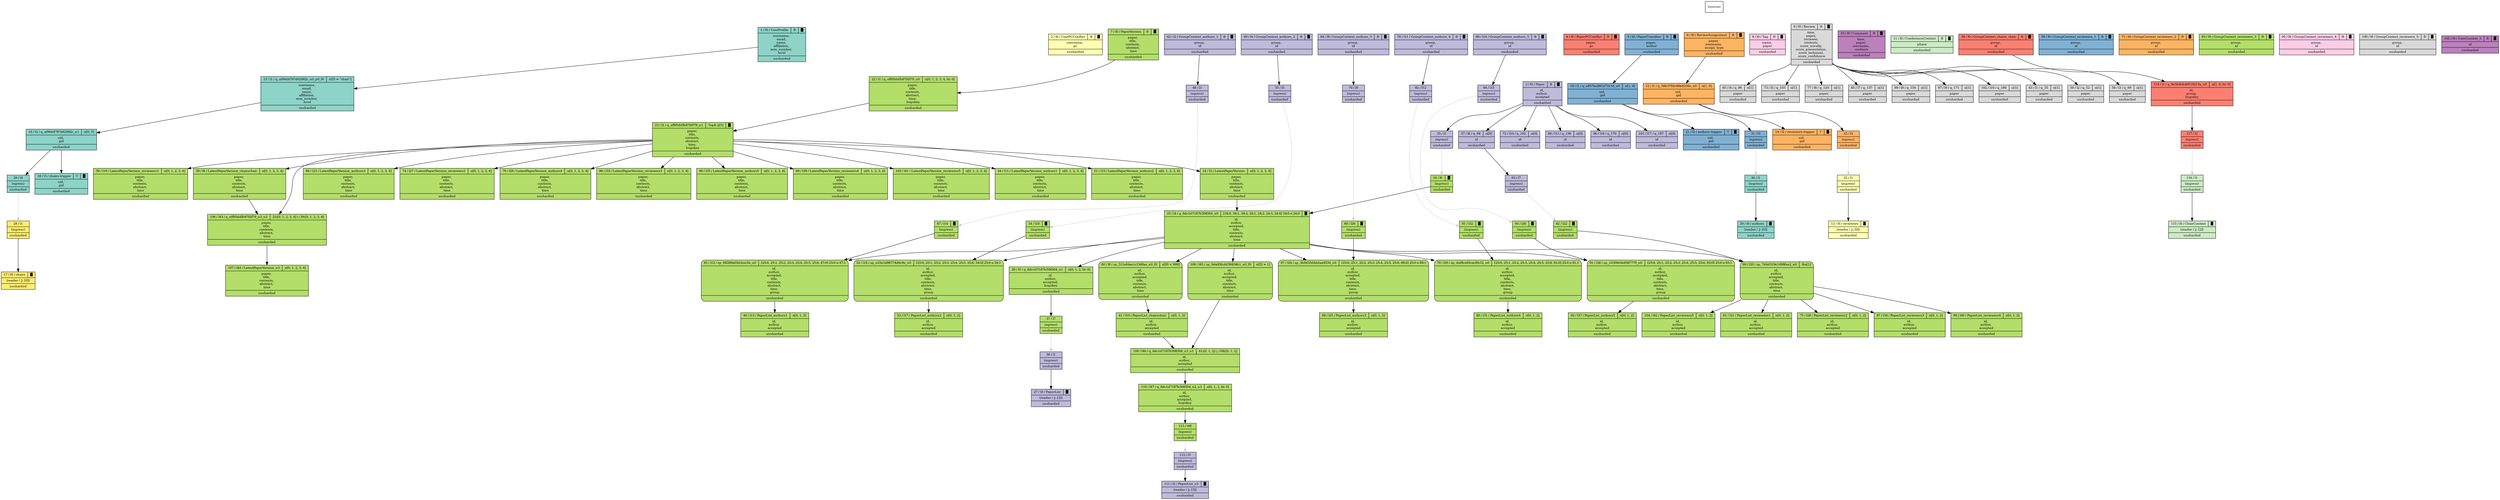digraph {{
    node [shape=record, fontsize=10]
    n0 [style="filled", fillcolor=white, label="(source)"]
    n1 [style="filled", fillcolor="/set312/1", label="{ { 1 / l0 / UserProfile | B | █ } | username, \nemail, \nname, \naffiliation, \nacm_number, \nlevel | unsharded }"]
    n2 [style="filled", fillcolor="/set312/2", label="{ { 2 / l0 / UserPCConflict | B | █ } | username, \npc | unsharded }"]
    n3 [style="filled", fillcolor="/set312/3", label="{ { 3 / l0 / Paper | B | █ } | id, \nauthor, \naccepted | unsharded }"]
    n4 [style="filled", fillcolor="/set312/4", label="{ { 4 / l0 / PaperPCConflict | B | █ } | paper, \npc | unsharded }"]
    n5 [style="filled", fillcolor="/set312/5", label="{ { 5 / l0 / PaperCoauthor | B | █ } | paper, \nauthor | unsharded }"]
    n6 [style="filled", fillcolor="/set312/6", label="{ { 6 / l0 / ReviewAssignment | B | █ } | paper, \nusername, \nassign_type | unsharded }"]
    n7 [style="filled", fillcolor="/set312/7", label="{ { 7 / l0 / PaperVersion | B | █ } | paper, \ntitle, \ncontents, \nabstract, \ntime | unsharded }"]
    n8 [style="filled", fillcolor="/set312/8", label="{ { 8 / l0 / Tag | B | █ } | name, \npaper | unsharded }"]
    n9 [style="filled", fillcolor="/set312/9", label="{ { 9 / l0 / Review | B | █ } | time, \npaper, \nreviewer, \ncontents, \nscore_novelty, \nscore_presentation, \nscore_technical, \nscore_confidence | unsharded }"]
    n10 [style="filled", fillcolor="/set312/10", label="{ { 10 / l0 / Comment | B | █ } | time, \npaper, \nusername, \ncontents | unsharded }"]
    n11 [style="filled", fillcolor="/set312/11", label="{ { 11 / l0 / ConferenceContext | B | █ } | phase | unsharded }"]
    n12 [style="filled", fillcolor="/set312/6", label="{{ 12 / l1 / q_56b3782c89b8236e_n0 | π[1, 0]  } | uid, \ngid | unsharded }"]
    n13 [style="filled", fillcolor="/set312/2", label="{ { 13 / l0 / reviewers | █ } | (reader / ⚷: [0]) | unsharded }"]
    n14 [style="filled", fillcolor="/set312/6", label="{{ 14 / l2 / reviewers-trigger | T | █ } | uid, \ngid | unsharded }"]
    n15 [style="filled", fillcolor="/set312/1", label="{{ 15 / l1 / q_af90d4797d62982c_n0_p0_f0 | σ[f5 = \"chair\"]  } | username, \nemail, \nname, \naffiliation, \nacm_number, \nlevel | unsharded }"]
    n16 [style="filled", fillcolor="/set312/1", label="{{ 16 / l2 / q_af90d4797d62982c_n1 | π[0, 5]  } | uid, \ngid | unsharded }"]
    n17 [style="filled", fillcolor="/set312/12", label="{ { 17 / l0 / chairs | █ } | (reader / ⚷: [0]) | unsharded }"]
    n18 [style="filled", fillcolor="/set312/1", label="{{ 18 / l3 / chairs-trigger | T | █ } | uid, \ngid | unsharded }"]
    n19 [style="filled", fillcolor="/set312/5", label="{{ 19 / l1 / q_e857fa28f1d73116_n0 | π[1, 0]  } | uid, \ngid | unsharded }"]
    n20 [style="filled", fillcolor="/set312/1", label="{ { 20 / l0 / authors | █ } | (reader / ⚷: [0]) | unsharded }"]
    n21 [style="filled", fillcolor="/set312/5", label="{{ 21 / l2 / authors-trigger | T | █ } | uid, \ngid | unsharded }"]
    n22 [style="filled", fillcolor="/set312/7", label="{{ 22 / l1 / q_eff95ddfb87fdf79_n0 | π[0, 1, 2, 3, 4, lit: 0]  } | paper, \ntitle, \ncontents, \nabstract, \ntime, \nbogokey | unsharded }"]
    n23 [style="filled", fillcolor="/set312/7", label="{{ 23 / l2 / q_eff95ddfb87fdf79_n1 | TopK γ[5] | █ } | paper, \ntitle, \ncontents, \nabstract, \ntime, \nbogokey | unsharded }"]
    n24 [style="filled", fillcolor="/set312/7", label="{{ 24 / l3 / LatestPaperVersion | π[0, 1, 2, 3, 4]  } | paper, \ntitle, \ncontents, \nabstract, \ntime | unsharded }"]
    n25 [style="filled", fillcolor="/set312/7", label="{{ 25 / l4 / q_6dc1d7187b508504_n0 | [34:0, 34:1, 34:2, 24:1, 24:2, 24:3, 24:4] 34:0 ⋈ 24:0 | █ } | id, \nauthor, \naccepted, \ntitle, \ncontents, \nabstract, \ntime | unsharded }"]
    n26 [style="filled", fillcolor="/set312/7", label="{{ 26 / l5 / q_6dc1d7187b508504_n1 | π[0, 1, 2, lit: 0]  } | id, \nauthor, \naccepted, \nbogokey | unsharded }"]
    n27 [style="filled", fillcolor="/set312/3", label="{ { 27 / l0 / PaperList | █ } | (reader / ⚷: [3]) | unsharded }"]
    n28 [style="filled", fillcolor="/set312/12", label="{ { 28 / l1  } | (ingress) | unsharded }"]
    n29 [style="filled", fillcolor="/set312/1", label="{ 29 / l4 | (egress) | unsharded }"]
    n30 [style="filled", fillcolor="/set312/1", label="{ { 30 / l1  } | (ingress) | unsharded }"]
    n31 [style="filled", fillcolor="/set312/5", label="{ 31 / l3 | (egress) | unsharded }"]
    n32 [style="filled", fillcolor="/set312/2", label="{ { 32 / l1  } | (ingress) | unsharded }"]
    n33 [style="filled", fillcolor="/set312/6", label="{ 33 / l3 | (egress) | unsharded }"]
    n34 [style="filled", fillcolor="/set312/7", label="{ { 34 / l6 | █ } | (ingress) | unsharded }"]
    n35 [style="filled", fillcolor="/set312/3", label="{ 35 / l1 | (egress) | unsharded }"]
    n36 [style="filled", fillcolor="/set312/3", label="{ { 36 / l1  } | (ingress) | unsharded }"]
    n37 [style="filled", fillcolor="/set312/7", label="{ 37 / l7 | (egress) | unsharded }"]
    n38 [style="filled", fillcolor="/set312/4", label="{ { 38 / l0 / GroupContext_chairs_chair | B | █ } | group, \nid | unsharded }"]
    n39 [style="filled", fillcolor="/set312/7", label="{{ 39 / l8 / LatestPaperVersion_chairschair | π[0, 1, 2, 3, 4]  } | paper, \ntitle, \ncontents, \nabstract, \ntime | unsharded }"]
    n40 [style="filled,rounded", fillcolor="/set312/7", label="{{ 40 / l9 / sp_511efdae1c13dfaa_n0_f0 | σ[f0 \< 999]  } | id, \nauthor, \naccepted, \ntitle, \ncontents, \nabstract, \ntime | unsharded }"]
    n41 [style="filled", fillcolor="/set312/7", label="{{ 41 / l10 / PaperList_chairschair | π[0, 1, 2]  } | id, \nauthor, \naccepted | unsharded }"]
    n42 [style="filled", fillcolor="/set312/3", label="{ { 42 / l2 / GroupContext_authors_1 | B | █ } | group, \nid | unsharded }"]
    n43 [style="filled", fillcolor="/set312/9", label="{{ 43 / l1 / q_35 | π[1]  } | paper | unsharded }"]
    n44 [style="filled", fillcolor="/set312/7", label="{{ 44 / l11 / LatestPaperVersion_authors1 | π[0, 1, 2, 3, 4]  } | paper, \ntitle, \ncontents, \nabstract, \ntime | unsharded }"]
    n45 [style="filled,rounded", fillcolor="/set312/7", label="{{ 45 / l12 / sp_f4f289af3dcbec5a_n0 | [25:0, 25:1, 25:2, 25:3, 25:4, 25:5, 25:6, 47:0] 25:0 ⋈ 47:1  } | id, \nauthor, \naccepted, \ntitle, \ncontents, \nabstract, \ntime, \ngroup | unsharded }"]
    n46 [style="filled", fillcolor="/set312/7", label="{{ 46 / l13 / PaperList_authors1 | π[0, 1, 2]  } | id, \nauthor, \naccepted | unsharded }"]
    n47 [style="filled", fillcolor="/set312/7", label="{ { 47 / l14 | █ } | (ingress) | unsharded }"]
    n48 [style="filled", fillcolor="/set312/3", label="{ 48 / l3 | (egress) | unsharded }"]
    n49 [style="filled", fillcolor="/set312/3", label="{ { 49 / l4 / GroupContext_authors_2 | B | █ } | group, \nid | unsharded }"]
    n50 [style="filled", fillcolor="/set312/9", label="{{ 50 / l2 / q_52 | π[1]  } | paper | unsharded }"]
    n51 [style="filled", fillcolor="/set312/7", label="{{ 51 / l15 / LatestPaperVersion_authors2 | π[0, 1, 2, 3, 4]  } | paper, \ntitle, \ncontents, \nabstract, \ntime | unsharded }"]
    n52 [style="filled,rounded", fillcolor="/set312/7", label="{{ 52 / l16 / sp_e25e1d86774d6c9a_n0 | [25:0, 25:1, 25:2, 25:3, 25:4, 25:5, 25:6, 54:0] 25:0 ⋈ 54:1  } | id, \nauthor, \naccepted, \ntitle, \ncontents, \nabstract, \ntime, \ngroup | unsharded }"]
    n53 [style="filled", fillcolor="/set312/7", label="{{ 53 / l17 / PaperList_authors2 | π[0, 1, 2]  } | id, \nauthor, \naccepted | unsharded }"]
    n54 [style="filled", fillcolor="/set312/7", label="{ { 54 / l18 | █ } | (ingress) | unsharded }"]
    n55 [style="filled", fillcolor="/set312/3", label="{ 55 / l5 | (egress) | unsharded }"]
    n56 [style="filled", fillcolor="/set312/5", label="{ { 56 / l0 / GroupContext_reviewers_1 | B | █ } | group, \nid | unsharded }"]
    n57 [style="filled", fillcolor="/set312/3", label="{{ 57 / l6 / q_68 | π[0]  } | id | unsharded }"]
    n58 [style="filled", fillcolor="/set312/9", label="{{ 58 / l3 / q_69 | π[1]  } | paper | unsharded }"]
    n59 [style="filled", fillcolor="/set312/7", label="{{ 59 / l19 / LatestPaperVersion_reviewers1 | π[0, 1, 2, 3, 4]  } | paper, \ntitle, \ncontents, \nabstract, \ntime | unsharded }"]
    n60 [style="filled,rounded", fillcolor="/set312/7", label="{{ 60 / l20 / sp_7d4d319e1498fee2_n0 | Rw[1]  } | id, \nauthor, \naccepted, \ntitle, \ncontents, \nabstract, \ntime | unsharded }"]
    n61 [style="filled", fillcolor="/set312/7", label="{{ 61 / l21 / PaperList_reviewers1 | π[0, 1, 2]  } | id, \nauthor, \naccepted | unsharded }"]
    n62 [style="filled", fillcolor="/set312/7", label="{ { 62 / l22 | █ } | (ingress) | unsharded }"]
    n63 [style="filled", fillcolor="/set312/3", label="{ 63 / l7 | (egress) | unsharded }"]
    n64 [style="filled", fillcolor="/set312/3", label="{ { 64 / l8 / GroupContext_authors_3 | B | █ } | group, \nid | unsharded }"]
    n65 [style="filled", fillcolor="/set312/9", label="{{ 65 / l4 / q_86 | π[1]  } | paper | unsharded }"]
    n66 [style="filled", fillcolor="/set312/7", label="{{ 66 / l23 / LatestPaperVersion_authors3 | π[0, 1, 2, 3, 4]  } | paper, \ntitle, \ncontents, \nabstract, \ntime | unsharded }"]
    n67 [style="filled,rounded", fillcolor="/set312/7", label="{{ 67 / l24 / sp_3b9d55d4ddaa9334_n0 | [25:0, 25:1, 25:2, 25:3, 25:4, 25:5, 25:6, 69:0] 25:0 ⋈ 69:1  } | id, \nauthor, \naccepted, \ntitle, \ncontents, \nabstract, \ntime, \ngroup | unsharded }"]
    n68 [style="filled", fillcolor="/set312/7", label="{{ 68 / l25 / PaperList_authors3 | π[0, 1, 2]  } | id, \nauthor, \naccepted | unsharded }"]
    n69 [style="filled", fillcolor="/set312/7", label="{ { 69 / l26 | █ } | (ingress) | unsharded }"]
    n70 [style="filled", fillcolor="/set312/3", label="{ 70 / l9 | (egress) | unsharded }"]
    n71 [style="filled", fillcolor="/set312/6", label="{ { 71 / l0 / GroupContext_reviewers_2 | B | █ } | group, \nid | unsharded }"]
    n72 [style="filled", fillcolor="/set312/3", label="{{ 72 / l10 / q_102 | π[0]  } | id | unsharded }"]
    n73 [style="filled", fillcolor="/set312/9", label="{{ 73 / l5 / q_103 | π[1]  } | paper | unsharded }"]
    n74 [style="filled", fillcolor="/set312/7", label="{{ 74 / l27 / LatestPaperVersion_reviewers2 | π[0, 1, 2, 3, 4]  } | paper, \ntitle, \ncontents, \nabstract, \ntime | unsharded }"]
    n75 [style="filled", fillcolor="/set312/7", label="{{ 75 / l28 / PaperList_reviewers2 | π[0, 1, 2]  } | id, \nauthor, \naccepted | unsharded }"]
    n76 [style="filled", fillcolor="/set312/3", label="{ { 76 / l11 / GroupContext_authors_4 | B | █ } | group, \nid | unsharded }"]
    n77 [style="filled", fillcolor="/set312/9", label="{{ 77 / l6 / q_120 | π[1]  } | paper | unsharded }"]
    n78 [style="filled", fillcolor="/set312/7", label="{{ 78 / l29 / LatestPaperVersion_authors4 | π[0, 1, 2, 3, 4]  } | paper, \ntitle, \ncontents, \nabstract, \ntime | unsharded }"]
    n79 [style="filled,rounded", fillcolor="/set312/7", label="{{ 79 / l30 / sp_daf8ce85cacf0c52_n0 | [25:0, 25:1, 25:2, 25:3, 25:4, 25:5, 25:6, 81:0] 25:0 ⋈ 81:1  } | id, \nauthor, \naccepted, \ntitle, \ncontents, \nabstract, \ntime, \ngroup | unsharded }"]
    n80 [style="filled", fillcolor="/set312/7", label="{{ 80 / l31 / PaperList_authors4 | π[0, 1, 2]  } | id, \nauthor, \naccepted | unsharded }"]
    n81 [style="filled", fillcolor="/set312/7", label="{ { 81 / l32 | █ } | (ingress) | unsharded }"]
    n82 [style="filled", fillcolor="/set312/3", label="{ 82 / l12 | (egress) | unsharded }"]
    n83 [style="filled", fillcolor="/set312/7", label="{ { 83 / l0 / GroupContext_reviewers_3 | B | █ } | group, \nid | unsharded }"]
    n84 [style="filled", fillcolor="/set312/3", label="{{ 84 / l13 / q_136 | π[0]  } | id | unsharded }"]
    n85 [style="filled", fillcolor="/set312/9", label="{{ 85 / l7 / q_137 | π[1]  } | paper | unsharded }"]
    n86 [style="filled", fillcolor="/set312/7", label="{{ 86 / l33 / LatestPaperVersion_reviewers3 | π[0, 1, 2, 3, 4]  } | paper, \ntitle, \ncontents, \nabstract, \ntime | unsharded }"]
    n87 [style="filled", fillcolor="/set312/7", label="{{ 87 / l34 / PaperList_reviewers3 | π[0, 1, 2]  } | id, \nauthor, \naccepted | unsharded }"]
    n88 [style="filled", fillcolor="/set312/3", label="{ { 88 / l14 / GroupContext_authors_5 | B | █ } | group, \nid | unsharded }"]
    n89 [style="filled", fillcolor="/set312/9", label="{{ 89 / l8 / q_154 | π[1]  } | paper | unsharded }"]
    n90 [style="filled", fillcolor="/set312/7", label="{{ 90 / l35 / LatestPaperVersion_authors5 | π[0, 1, 2, 3, 4]  } | paper, \ntitle, \ncontents, \nabstract, \ntime | unsharded }"]
    n91 [style="filled,rounded", fillcolor="/set312/7", label="{{ 91 / l36 / sp_1d300c0e9587779_n0 | [25:0, 25:1, 25:2, 25:3, 25:4, 25:5, 25:6, 93:0] 25:0 ⋈ 93:1  } | id, \nauthor, \naccepted, \ntitle, \ncontents, \nabstract, \ntime, \ngroup | unsharded }"]
    n92 [style="filled", fillcolor="/set312/7", label="{{ 92 / l37 / PaperList_authors5 | π[0, 1, 2]  } | id, \nauthor, \naccepted | unsharded }"]
    n93 [style="filled", fillcolor="/set312/7", label="{ { 93 / l38 | █ } | (ingress) | unsharded }"]
    n94 [style="filled", fillcolor="/set312/3", label="{ 94 / l15 | (egress) | unsharded }"]
    n95 [style="filled", fillcolor="/set312/8", label="{ { 95 / l0 / GroupContext_reviewers_4 | B | █ } | group, \nid | unsharded }"]
    n96 [style="filled", fillcolor="/set312/3", label="{{ 96 / l16 / q_170 | π[0]  } | id | unsharded }"]
    n97 [style="filled", fillcolor="/set312/9", label="{{ 97 / l9 / q_171 | π[1]  } | paper | unsharded }"]
    n98 [style="filled", fillcolor="/set312/7", label="{{ 98 / l39 / LatestPaperVersion_reviewers4 | π[0, 1, 2, 3, 4]  } | paper, \ntitle, \ncontents, \nabstract, \ntime | unsharded }"]
    n99 [style="filled", fillcolor="/set312/7", label="{{ 99 / l40 / PaperList_reviewers4 | π[0, 1, 2]  } | id, \nauthor, \naccepted | unsharded }"]
    n100 [style="filled", fillcolor="/set312/9", label="{ { 100 / l0 / GroupContext_reviewers_5 | B | █ } | group, \nid | unsharded }"]
    n101 [style="filled", fillcolor="/set312/3", label="{{ 101 / l17 / q_187 | π[0]  } | id | unsharded }"]
    n102 [style="filled", fillcolor="/set312/9", label="{{ 102 / l10 / q_188 | π[1]  } | paper | unsharded }"]
    n103 [style="filled", fillcolor="/set312/7", label="{{ 103 / l41 / LatestPaperVersion_reviewers5 | π[0, 1, 2, 3, 4]  } | paper, \ntitle, \ncontents, \nabstract, \ntime | unsharded }"]
    n104 [style="filled", fillcolor="/set312/7", label="{{ 104 / l42 / PaperList_reviewers5 | π[0, 1, 2]  } | id, \nauthor, \naccepted | unsharded }"]
    n105 [style="filled", fillcolor="/set312/10", label="{ { 105 / l0 / UserContext_3 | B | █ } | id | unsharded }"]
    n106 [style="filled", fillcolor="/set312/7", label="{{ 106 / l43 / q_eff95ddfb87fdf79_u3_n2 | 23:[0, 1, 2, 3, 4] ⋃ 39:[0, 1, 2, 3, 4]  } | paper, \ntitle, \ncontents, \nabstract, \ntime | unsharded }"]
    n107 [style="filled", fillcolor="/set312/7", label="{{ 107 / l44 / LatestPaperVersion_u3 | π[0, 1, 2, 3, 4]  } | paper, \ntitle, \ncontents, \nabstract, \ntime | unsharded }"]
    n108 [style="filled,rounded", fillcolor="/set312/7", label="{{ 108 / l45 / sp_9da93fcdd58454b1_n0_f0 | σ[f2 = 1]  } | id, \nauthor, \naccepted, \ntitle, \ncontents, \nabstract, \ntime | unsharded }"]
    n109 [style="filled", fillcolor="/set312/7", label="{{ 109 / l46 / q_6dc1d7187b508504_u3_n1 | 41:[0, 1, 2] ⋃ 108:[0, 1, 2]  } | id, \nauthor, \naccepted | unsharded }"]
    n110 [style="filled", fillcolor="/set312/7", label="{{ 110 / l47 / q_6dc1d7187b508504_n2_u3 | π[0, 1, 2, lit: 0]  } | id, \nauthor, \naccepted, \nbogokey | unsharded }"]
    n111 [style="filled", fillcolor="/set312/3", label="{ { 111 / l2 / PaperList_u3 | █ } | (reader / ⚷: [3]) | unsharded }"]
    n112 [style="filled", fillcolor="/set312/3", label="{ { 112 / l3  } | (ingress) | unsharded }"]
    n113 [style="filled", fillcolor="/set312/7", label="{ 113 / l48 | (egress) | unsharded }"]
    n114 [style="filled", fillcolor="/set312/4", label="{{ 114 / l1 / q_8e5b8eb46518213a_n0 | π[1, 0, lit: 0]  } | id, \ngroup, \nbogokey | unsharded }"]
    n115 [style="filled", fillcolor="/set312/11", label="{ { 115 / l0 / ChairContext | █ } | (reader / ⚷: [2]) | unsharded }"]
    n116 [style="filled", fillcolor="/set312/11", label="{ { 116 / l1  } | (ingress) | unsharded }"]
    n117 [style="filled", fillcolor="/set312/4", label="{ 117 / l2 | (egress) | unsharded }"]
    n0 -> n1 [ style=invis ]
    n0 -> n2 [ style=invis ]
    n0 -> n3 [ style=invis ]
    n0 -> n4 [ style=invis ]
    n0 -> n5 [ style=invis ]
    n0 -> n6 [ style=invis ]
    n0 -> n7 [ style=invis ]
    n0 -> n8 [ style=invis ]
    n0 -> n9 [ style=invis ]
    n0 -> n10 [ style=invis ]
    n0 -> n11 [ style=invis ]
    n6 -> n12 [  ]
    n12 -> n33 [  ]
    n12 -> n14 [  ]
    n1 -> n15 [  ]
    n15 -> n16 [  ]
    n16 -> n29 [  ]
    n16 -> n18 [  ]
    n5 -> n19 [  ]
    n19 -> n31 [  ]
    n19 -> n21 [  ]
    n7 -> n22 [  ]
    n22 -> n23 [  ]
    n23 -> n24 [  ]
    n3 -> n35 [  ]
    n24 -> n25 [  ]
    n25 -> n26 [  ]
    n26 -> n37 [  ]
    n28 -> n17 [  ]
    n29 -> n28 [ color="#CCCCCC" ]
    n30 -> n20 [  ]
    n31 -> n30 [ color="#CCCCCC" ]
    n32 -> n13 [  ]
    n33 -> n32 [ color="#CCCCCC" ]
    n34 -> n25 [  ]
    n35 -> n34 [ color="#CCCCCC" ]
    n36 -> n27 [  ]
    n37 -> n36 [ color="#CCCCCC" ]
    n0 -> n38 [ style=invis ]
    n23 -> n39 [  ]
    n25 -> n40 [  ]
    n40 -> n41 [  ]
    n0 -> n42 [ style=invis ]
    n9 -> n43 [  ]
    n23 -> n44 [  ]
    n25 -> n45 [  ]
    n42 -> n48 [  ]
    n45 -> n46 [  ]
    n47 -> n45 [  ]
    n48 -> n47 [ color="#CCCCCC" ]
    n0 -> n49 [ style=invis ]
    n9 -> n50 [  ]
    n23 -> n51 [  ]
    n25 -> n52 [  ]
    n49 -> n55 [  ]
    n52 -> n53 [  ]
    n54 -> n52 [  ]
    n55 -> n54 [ color="#CCCCCC" ]
    n0 -> n56 [ style=invis ]
    n3 -> n57 [  ]
    n9 -> n58 [  ]
    n23 -> n59 [  ]
    n25 -> n60 [  ]
    n57 -> n63 [  ]
    n60 -> n61 [  ]
    n62 -> n60 [  ]
    n63 -> n62 [ color="#CCCCCC" ]
    n0 -> n64 [ style=invis ]
    n9 -> n65 [  ]
    n23 -> n66 [  ]
    n25 -> n67 [  ]
    n64 -> n70 [  ]
    n67 -> n68 [  ]
    n69 -> n67 [  ]
    n70 -> n69 [ color="#CCCCCC" ]
    n0 -> n71 [ style=invis ]
    n3 -> n72 [  ]
    n9 -> n73 [  ]
    n23 -> n74 [  ]
    n60 -> n75 [  ]
    n0 -> n76 [ style=invis ]
    n9 -> n77 [  ]
    n23 -> n78 [  ]
    n25 -> n79 [  ]
    n76 -> n82 [  ]
    n79 -> n80 [  ]
    n81 -> n79 [  ]
    n82 -> n81 [ color="#CCCCCC" ]
    n0 -> n83 [ style=invis ]
    n3 -> n84 [  ]
    n9 -> n85 [  ]
    n23 -> n86 [  ]
    n60 -> n87 [  ]
    n0 -> n88 [ style=invis ]
    n9 -> n89 [  ]
    n23 -> n90 [  ]
    n25 -> n91 [  ]
    n88 -> n94 [  ]
    n91 -> n92 [  ]
    n93 -> n91 [  ]
    n94 -> n93 [ color="#CCCCCC" ]
    n0 -> n95 [ style=invis ]
    n3 -> n96 [  ]
    n9 -> n97 [  ]
    n23 -> n98 [  ]
    n60 -> n99 [  ]
    n0 -> n100 [ style=invis ]
    n3 -> n101 [  ]
    n9 -> n102 [  ]
    n23 -> n103 [  ]
    n60 -> n104 [  ]
    n0 -> n105 [ style=invis ]
    n39 -> n106 [  ]
    n23 -> n106 [  ]
    n106 -> n107 [  ]
    n25 -> n108 [  ]
    n108 -> n109 [  ]
    n41 -> n109 [  ]
    n109 -> n110 [  ]
    n110 -> n113 [  ]
    n112 -> n111 [  ]
    n113 -> n112 [ color="#CCCCCC" ]
    n38 -> n114 [  ]
    n114 -> n117 [  ]
    n116 -> n115 [  ]
    n117 -> n116 [ color="#CCCCCC" ]
}}